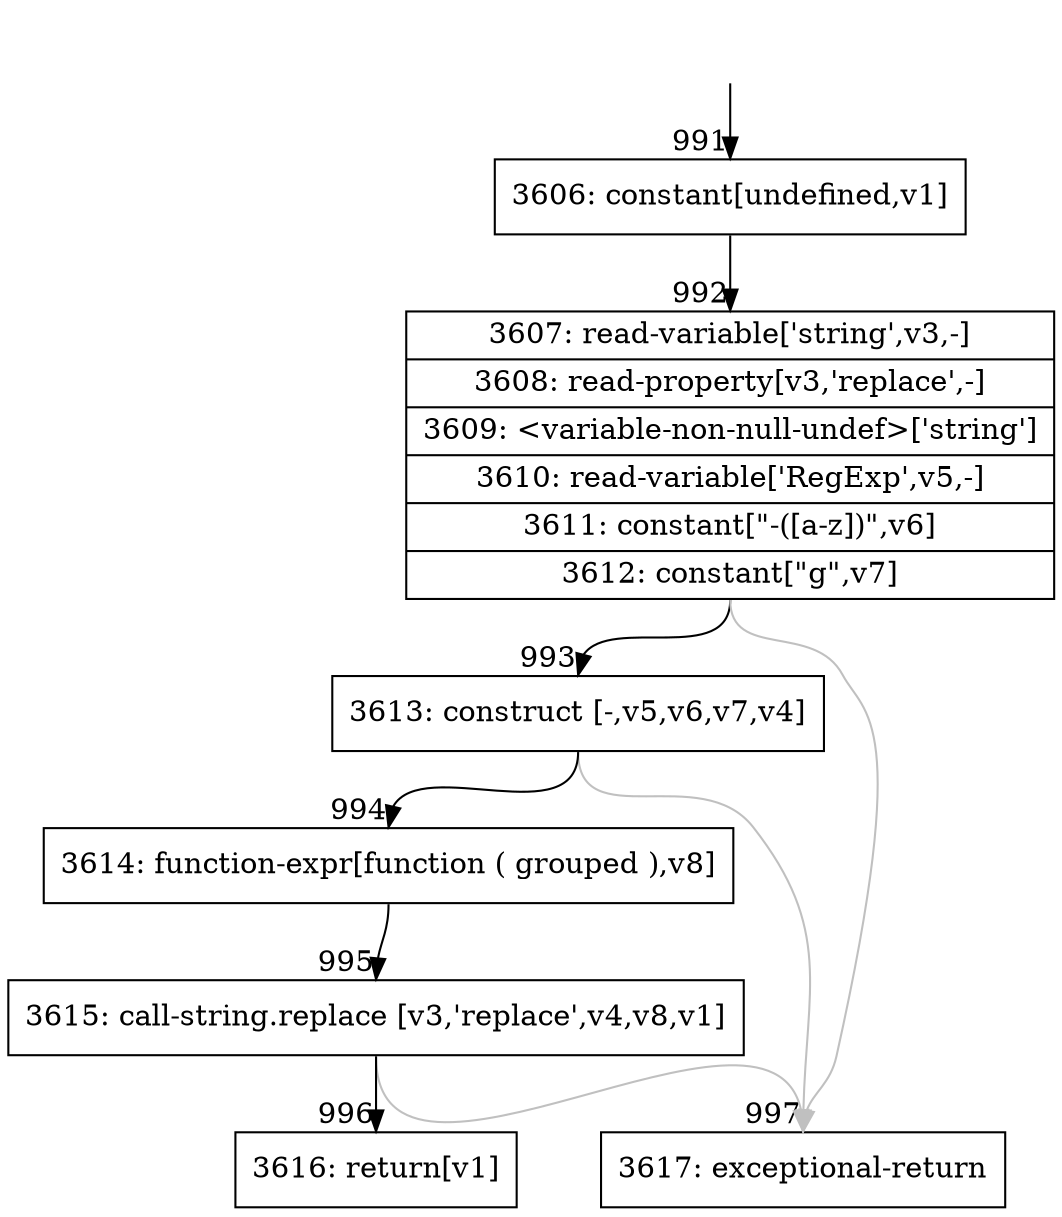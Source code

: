 digraph {
rankdir="TD"
BB_entry70[shape=none,label=""];
BB_entry70 -> BB991 [tailport=s, headport=n, headlabel="    991"]
BB991 [shape=record label="{3606: constant[undefined,v1]}" ] 
BB991 -> BB992 [tailport=s, headport=n, headlabel="      992"]
BB992 [shape=record label="{3607: read-variable['string',v3,-]|3608: read-property[v3,'replace',-]|3609: \<variable-non-null-undef\>['string']|3610: read-variable['RegExp',v5,-]|3611: constant[\"-([a-z])\",v6]|3612: constant[\"g\",v7]}" ] 
BB992 -> BB993 [tailport=s, headport=n, headlabel="      993"]
BB992 -> BB997 [tailport=s, headport=n, color=gray, headlabel="      997"]
BB993 [shape=record label="{3613: construct [-,v5,v6,v7,v4]}" ] 
BB993 -> BB994 [tailport=s, headport=n, headlabel="      994"]
BB993 -> BB997 [tailport=s, headport=n, color=gray]
BB994 [shape=record label="{3614: function-expr[function ( grouped ),v8]}" ] 
BB994 -> BB995 [tailport=s, headport=n, headlabel="      995"]
BB995 [shape=record label="{3615: call-string.replace [v3,'replace',v4,v8,v1]}" ] 
BB995 -> BB996 [tailport=s, headport=n, headlabel="      996"]
BB995 -> BB997 [tailport=s, headport=n, color=gray]
BB996 [shape=record label="{3616: return[v1]}" ] 
BB997 [shape=record label="{3617: exceptional-return}" ] 
//#$~ 803
}
